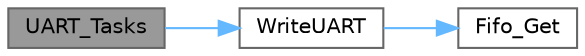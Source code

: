digraph "UART_Tasks"
{
 // LATEX_PDF_SIZE
  bgcolor="transparent";
  edge [fontname=Helvetica,fontsize=10,labelfontname=Helvetica,labelfontsize=10];
  node [fontname=Helvetica,fontsize=10,shape=box,height=0.2,width=0.4];
  rankdir="LR";
  Node1 [id="Node000001",label="UART_Tasks",height=0.2,width=0.4,color="gray40", fillcolor="grey60", style="filled", fontcolor="black",tooltip=" "];
  Node1 -> Node2 [id="edge1_Node000001_Node000002",color="steelblue1",style="solid",tooltip=" "];
  Node2 [id="Node000002",label="WriteUART",height=0.2,width=0.4,color="grey40", fillcolor="white", style="filled",URL="$_u_a_r_t_8c.html#a04847dad9f416306723e78f9a048bfd1",tooltip=" "];
  Node2 -> Node3 [id="edge2_Node000002_Node000003",color="steelblue1",style="solid",tooltip=" "];
  Node3 [id="Node000003",label="Fifo_Get",height=0.2,width=0.4,color="grey40", fillcolor="white", style="filled",URL="$fifo_8c.html#a559d3b106856214e0f068c4c8c186055",tooltip=" "];
}
